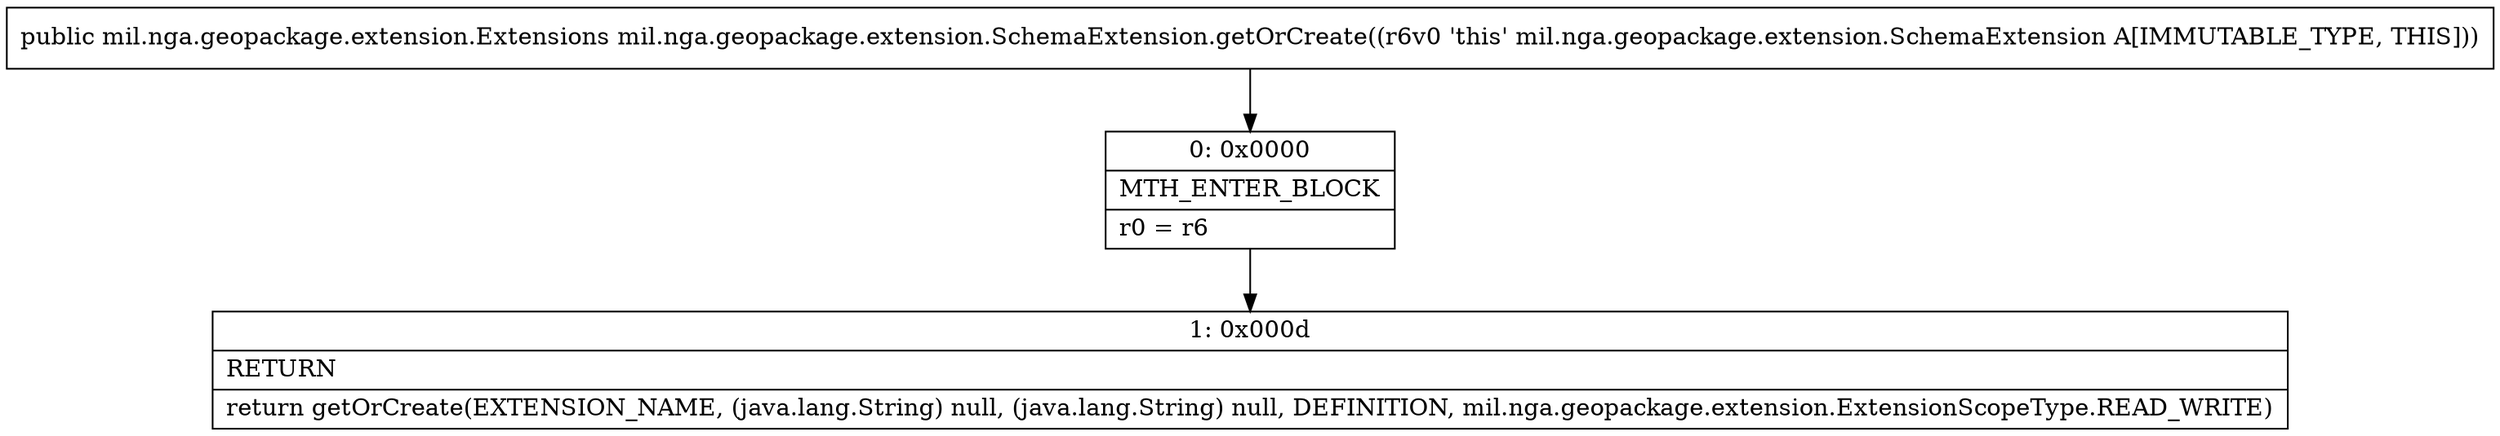 digraph "CFG formil.nga.geopackage.extension.SchemaExtension.getOrCreate()Lmil\/nga\/geopackage\/extension\/Extensions;" {
Node_0 [shape=record,label="{0\:\ 0x0000|MTH_ENTER_BLOCK\l|r0 = r6\l}"];
Node_1 [shape=record,label="{1\:\ 0x000d|RETURN\l|return getOrCreate(EXTENSION_NAME, (java.lang.String) null, (java.lang.String) null, DEFINITION, mil.nga.geopackage.extension.ExtensionScopeType.READ_WRITE)\l}"];
MethodNode[shape=record,label="{public mil.nga.geopackage.extension.Extensions mil.nga.geopackage.extension.SchemaExtension.getOrCreate((r6v0 'this' mil.nga.geopackage.extension.SchemaExtension A[IMMUTABLE_TYPE, THIS])) }"];
MethodNode -> Node_0;
Node_0 -> Node_1;
}

